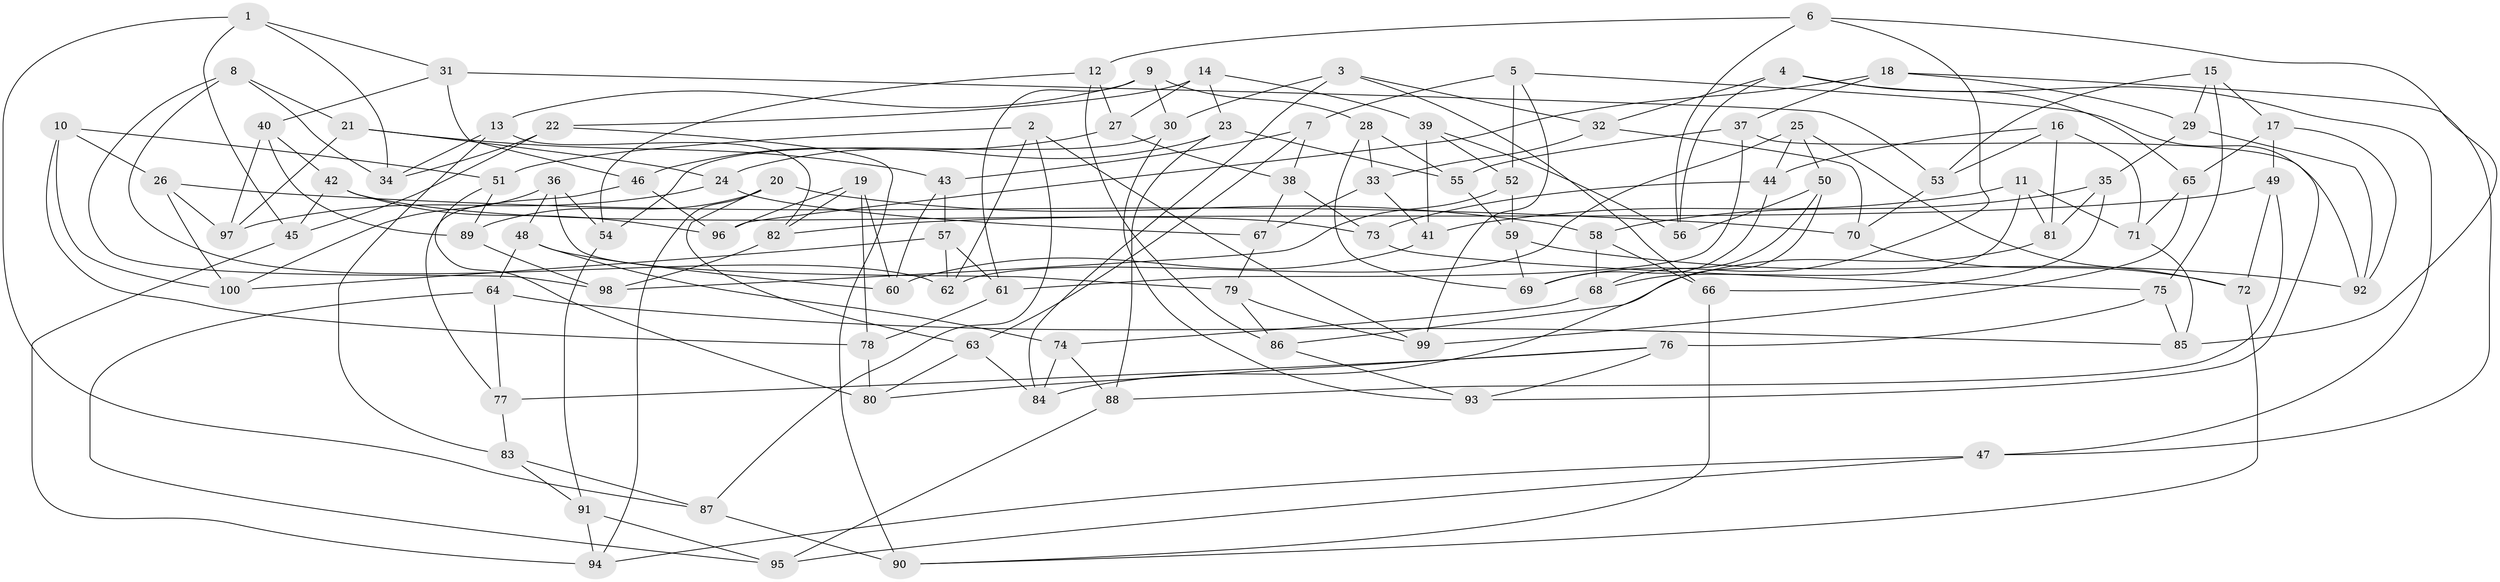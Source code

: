 // Generated by graph-tools (version 1.1) at 2025/38/03/09/25 02:38:05]
// undirected, 100 vertices, 200 edges
graph export_dot {
graph [start="1"]
  node [color=gray90,style=filled];
  1;
  2;
  3;
  4;
  5;
  6;
  7;
  8;
  9;
  10;
  11;
  12;
  13;
  14;
  15;
  16;
  17;
  18;
  19;
  20;
  21;
  22;
  23;
  24;
  25;
  26;
  27;
  28;
  29;
  30;
  31;
  32;
  33;
  34;
  35;
  36;
  37;
  38;
  39;
  40;
  41;
  42;
  43;
  44;
  45;
  46;
  47;
  48;
  49;
  50;
  51;
  52;
  53;
  54;
  55;
  56;
  57;
  58;
  59;
  60;
  61;
  62;
  63;
  64;
  65;
  66;
  67;
  68;
  69;
  70;
  71;
  72;
  73;
  74;
  75;
  76;
  77;
  78;
  79;
  80;
  81;
  82;
  83;
  84;
  85;
  86;
  87;
  88;
  89;
  90;
  91;
  92;
  93;
  94;
  95;
  96;
  97;
  98;
  99;
  100;
  1 -- 45;
  1 -- 87;
  1 -- 31;
  1 -- 34;
  2 -- 51;
  2 -- 87;
  2 -- 99;
  2 -- 62;
  3 -- 32;
  3 -- 66;
  3 -- 30;
  3 -- 84;
  4 -- 56;
  4 -- 47;
  4 -- 65;
  4 -- 32;
  5 -- 99;
  5 -- 92;
  5 -- 7;
  5 -- 52;
  6 -- 69;
  6 -- 12;
  6 -- 56;
  6 -- 85;
  7 -- 63;
  7 -- 38;
  7 -- 43;
  8 -- 62;
  8 -- 34;
  8 -- 21;
  8 -- 98;
  9 -- 28;
  9 -- 13;
  9 -- 30;
  9 -- 61;
  10 -- 51;
  10 -- 78;
  10 -- 100;
  10 -- 26;
  11 -- 41;
  11 -- 68;
  11 -- 71;
  11 -- 81;
  12 -- 54;
  12 -- 86;
  12 -- 27;
  13 -- 83;
  13 -- 34;
  13 -- 82;
  14 -- 27;
  14 -- 22;
  14 -- 23;
  14 -- 39;
  15 -- 75;
  15 -- 29;
  15 -- 17;
  15 -- 53;
  16 -- 71;
  16 -- 81;
  16 -- 53;
  16 -- 44;
  17 -- 92;
  17 -- 65;
  17 -- 49;
  18 -- 47;
  18 -- 29;
  18 -- 96;
  18 -- 37;
  19 -- 60;
  19 -- 78;
  19 -- 96;
  19 -- 82;
  20 -- 63;
  20 -- 58;
  20 -- 89;
  20 -- 94;
  21 -- 43;
  21 -- 97;
  21 -- 24;
  22 -- 34;
  22 -- 90;
  22 -- 45;
  23 -- 88;
  23 -- 24;
  23 -- 55;
  24 -- 97;
  24 -- 67;
  25 -- 72;
  25 -- 44;
  25 -- 50;
  25 -- 62;
  26 -- 100;
  26 -- 97;
  26 -- 70;
  27 -- 46;
  27 -- 38;
  28 -- 33;
  28 -- 55;
  28 -- 69;
  29 -- 35;
  29 -- 92;
  30 -- 54;
  30 -- 93;
  31 -- 46;
  31 -- 53;
  31 -- 40;
  32 -- 70;
  32 -- 33;
  33 -- 67;
  33 -- 41;
  35 -- 66;
  35 -- 58;
  35 -- 81;
  36 -- 100;
  36 -- 79;
  36 -- 54;
  36 -- 48;
  37 -- 61;
  37 -- 93;
  37 -- 55;
  38 -- 73;
  38 -- 67;
  39 -- 41;
  39 -- 52;
  39 -- 56;
  40 -- 97;
  40 -- 42;
  40 -- 89;
  41 -- 60;
  42 -- 96;
  42 -- 45;
  42 -- 73;
  43 -- 57;
  43 -- 60;
  44 -- 73;
  44 -- 69;
  45 -- 94;
  46 -- 77;
  46 -- 96;
  47 -- 95;
  47 -- 94;
  48 -- 74;
  48 -- 64;
  48 -- 60;
  49 -- 82;
  49 -- 88;
  49 -- 72;
  50 -- 84;
  50 -- 56;
  50 -- 68;
  51 -- 80;
  51 -- 89;
  52 -- 59;
  52 -- 98;
  53 -- 70;
  54 -- 91;
  55 -- 59;
  57 -- 62;
  57 -- 100;
  57 -- 61;
  58 -- 68;
  58 -- 66;
  59 -- 69;
  59 -- 92;
  61 -- 78;
  63 -- 84;
  63 -- 80;
  64 -- 77;
  64 -- 95;
  64 -- 85;
  65 -- 99;
  65 -- 71;
  66 -- 90;
  67 -- 79;
  68 -- 74;
  70 -- 72;
  71 -- 85;
  72 -- 90;
  73 -- 75;
  74 -- 84;
  74 -- 88;
  75 -- 76;
  75 -- 85;
  76 -- 93;
  76 -- 77;
  76 -- 80;
  77 -- 83;
  78 -- 80;
  79 -- 86;
  79 -- 99;
  81 -- 86;
  82 -- 98;
  83 -- 91;
  83 -- 87;
  86 -- 93;
  87 -- 90;
  88 -- 95;
  89 -- 98;
  91 -- 94;
  91 -- 95;
}
